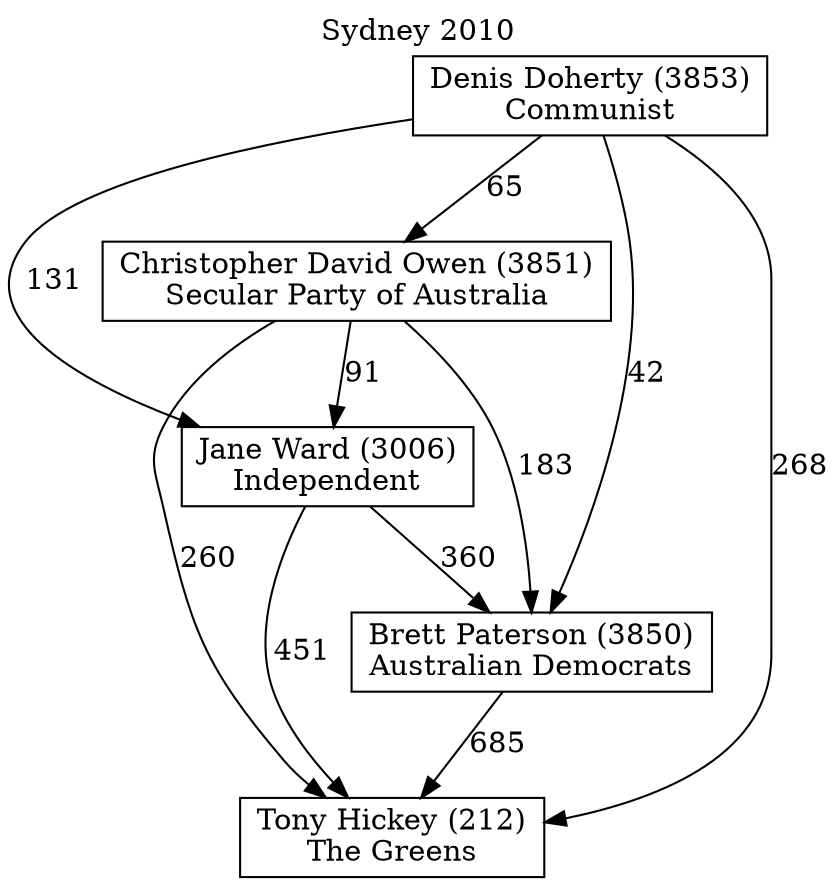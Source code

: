 // House preference flow
digraph "Tony Hickey (212)_Sydney_2010" {
	graph [label="Sydney 2010" labelloc=t mclimit=10]
	node [shape=box]
	"Tony Hickey (212)" [label="Tony Hickey (212)
The Greens"]
	"Brett Paterson (3850)" [label="Brett Paterson (3850)
Australian Democrats"]
	"Jane Ward (3006)" [label="Jane Ward (3006)
Independent"]
	"Christopher David Owen (3851)" [label="Christopher David Owen (3851)
Secular Party of Australia"]
	"Denis Doherty (3853)" [label="Denis Doherty (3853)
Communist"]
	"Tony Hickey (212)" [label="Tony Hickey (212)
The Greens"]
	"Jane Ward (3006)" [label="Jane Ward (3006)
Independent"]
	"Christopher David Owen (3851)" [label="Christopher David Owen (3851)
Secular Party of Australia"]
	"Denis Doherty (3853)" [label="Denis Doherty (3853)
Communist"]
	"Tony Hickey (212)" [label="Tony Hickey (212)
The Greens"]
	"Christopher David Owen (3851)" [label="Christopher David Owen (3851)
Secular Party of Australia"]
	"Denis Doherty (3853)" [label="Denis Doherty (3853)
Communist"]
	"Tony Hickey (212)" [label="Tony Hickey (212)
The Greens"]
	"Denis Doherty (3853)" [label="Denis Doherty (3853)
Communist"]
	"Denis Doherty (3853)" [label="Denis Doherty (3853)
Communist"]
	"Christopher David Owen (3851)" [label="Christopher David Owen (3851)
Secular Party of Australia"]
	"Denis Doherty (3853)" [label="Denis Doherty (3853)
Communist"]
	"Denis Doherty (3853)" [label="Denis Doherty (3853)
Communist"]
	"Jane Ward (3006)" [label="Jane Ward (3006)
Independent"]
	"Christopher David Owen (3851)" [label="Christopher David Owen (3851)
Secular Party of Australia"]
	"Denis Doherty (3853)" [label="Denis Doherty (3853)
Communist"]
	"Jane Ward (3006)" [label="Jane Ward (3006)
Independent"]
	"Denis Doherty (3853)" [label="Denis Doherty (3853)
Communist"]
	"Denis Doherty (3853)" [label="Denis Doherty (3853)
Communist"]
	"Christopher David Owen (3851)" [label="Christopher David Owen (3851)
Secular Party of Australia"]
	"Denis Doherty (3853)" [label="Denis Doherty (3853)
Communist"]
	"Denis Doherty (3853)" [label="Denis Doherty (3853)
Communist"]
	"Brett Paterson (3850)" [label="Brett Paterson (3850)
Australian Democrats"]
	"Jane Ward (3006)" [label="Jane Ward (3006)
Independent"]
	"Christopher David Owen (3851)" [label="Christopher David Owen (3851)
Secular Party of Australia"]
	"Denis Doherty (3853)" [label="Denis Doherty (3853)
Communist"]
	"Brett Paterson (3850)" [label="Brett Paterson (3850)
Australian Democrats"]
	"Christopher David Owen (3851)" [label="Christopher David Owen (3851)
Secular Party of Australia"]
	"Denis Doherty (3853)" [label="Denis Doherty (3853)
Communist"]
	"Brett Paterson (3850)" [label="Brett Paterson (3850)
Australian Democrats"]
	"Denis Doherty (3853)" [label="Denis Doherty (3853)
Communist"]
	"Denis Doherty (3853)" [label="Denis Doherty (3853)
Communist"]
	"Christopher David Owen (3851)" [label="Christopher David Owen (3851)
Secular Party of Australia"]
	"Denis Doherty (3853)" [label="Denis Doherty (3853)
Communist"]
	"Denis Doherty (3853)" [label="Denis Doherty (3853)
Communist"]
	"Jane Ward (3006)" [label="Jane Ward (3006)
Independent"]
	"Christopher David Owen (3851)" [label="Christopher David Owen (3851)
Secular Party of Australia"]
	"Denis Doherty (3853)" [label="Denis Doherty (3853)
Communist"]
	"Jane Ward (3006)" [label="Jane Ward (3006)
Independent"]
	"Denis Doherty (3853)" [label="Denis Doherty (3853)
Communist"]
	"Denis Doherty (3853)" [label="Denis Doherty (3853)
Communist"]
	"Christopher David Owen (3851)" [label="Christopher David Owen (3851)
Secular Party of Australia"]
	"Denis Doherty (3853)" [label="Denis Doherty (3853)
Communist"]
	"Denis Doherty (3853)" [label="Denis Doherty (3853)
Communist"]
	"Brett Paterson (3850)" -> "Tony Hickey (212)" [label=685]
	"Jane Ward (3006)" -> "Brett Paterson (3850)" [label=360]
	"Christopher David Owen (3851)" -> "Jane Ward (3006)" [label=91]
	"Denis Doherty (3853)" -> "Christopher David Owen (3851)" [label=65]
	"Jane Ward (3006)" -> "Tony Hickey (212)" [label=451]
	"Christopher David Owen (3851)" -> "Tony Hickey (212)" [label=260]
	"Denis Doherty (3853)" -> "Tony Hickey (212)" [label=268]
	"Denis Doherty (3853)" -> "Jane Ward (3006)" [label=131]
	"Christopher David Owen (3851)" -> "Brett Paterson (3850)" [label=183]
	"Denis Doherty (3853)" -> "Brett Paterson (3850)" [label=42]
}
